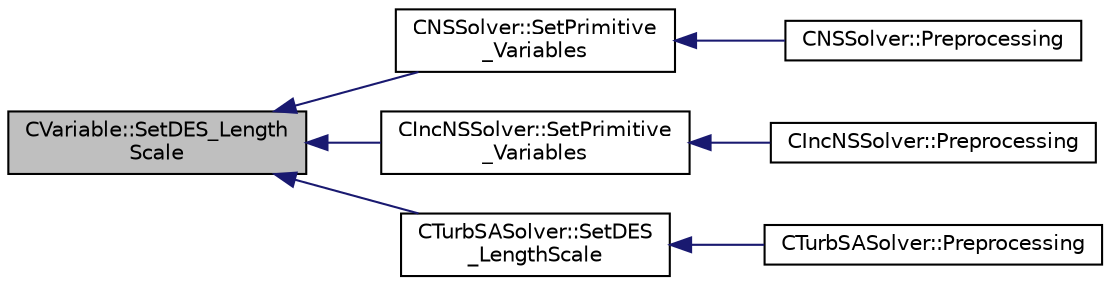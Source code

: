 digraph "CVariable::SetDES_LengthScale"
{
  edge [fontname="Helvetica",fontsize="10",labelfontname="Helvetica",labelfontsize="10"];
  node [fontname="Helvetica",fontsize="10",shape=record];
  rankdir="LR";
  Node4681 [label="CVariable::SetDES_Length\lScale",height=0.2,width=0.4,color="black", fillcolor="grey75", style="filled", fontcolor="black"];
  Node4681 -> Node4682 [dir="back",color="midnightblue",fontsize="10",style="solid",fontname="Helvetica"];
  Node4682 [label="CNSSolver::SetPrimitive\l_Variables",height=0.2,width=0.4,color="black", fillcolor="white", style="filled",URL="$class_c_n_s_solver.html#a243b3ecbee1462f56c811f4f5cbc5adc",tooltip="Compute the velocity^2, SoundSpeed, Pressure, Enthalpy, Viscosity. "];
  Node4682 -> Node4683 [dir="back",color="midnightblue",fontsize="10",style="solid",fontname="Helvetica"];
  Node4683 [label="CNSSolver::Preprocessing",height=0.2,width=0.4,color="black", fillcolor="white", style="filled",URL="$class_c_n_s_solver.html#a028c83d18cf8520dff2f9628d8a04e4b",tooltip="Restart residual and compute gradients. "];
  Node4681 -> Node4684 [dir="back",color="midnightblue",fontsize="10",style="solid",fontname="Helvetica"];
  Node4684 [label="CIncNSSolver::SetPrimitive\l_Variables",height=0.2,width=0.4,color="black", fillcolor="white", style="filled",URL="$class_c_inc_n_s_solver.html#a130169b1c3a16300e814d922db3f60f7",tooltip="Compute the velocity^2, SoundSpeed, Pressure, Enthalpy, Viscosity. "];
  Node4684 -> Node4685 [dir="back",color="midnightblue",fontsize="10",style="solid",fontname="Helvetica"];
  Node4685 [label="CIncNSSolver::Preprocessing",height=0.2,width=0.4,color="black", fillcolor="white", style="filled",URL="$class_c_inc_n_s_solver.html#ae84f6e86313acd1da80c505b4eab81e5",tooltip="Restart residual and compute gradients. "];
  Node4681 -> Node4686 [dir="back",color="midnightblue",fontsize="10",style="solid",fontname="Helvetica"];
  Node4686 [label="CTurbSASolver::SetDES\l_LengthScale",height=0.2,width=0.4,color="black", fillcolor="white", style="filled",URL="$class_c_turb_s_a_solver.html#abd9b44db73a48a35caa4215dd105b193",tooltip="A virtual member. "];
  Node4686 -> Node4687 [dir="back",color="midnightblue",fontsize="10",style="solid",fontname="Helvetica"];
  Node4687 [label="CTurbSASolver::Preprocessing",height=0.2,width=0.4,color="black", fillcolor="white", style="filled",URL="$class_c_turb_s_a_solver.html#a225518dc5f0ca6ed894add826aaa16ea",tooltip="Restart residual and compute gradients. "];
}
